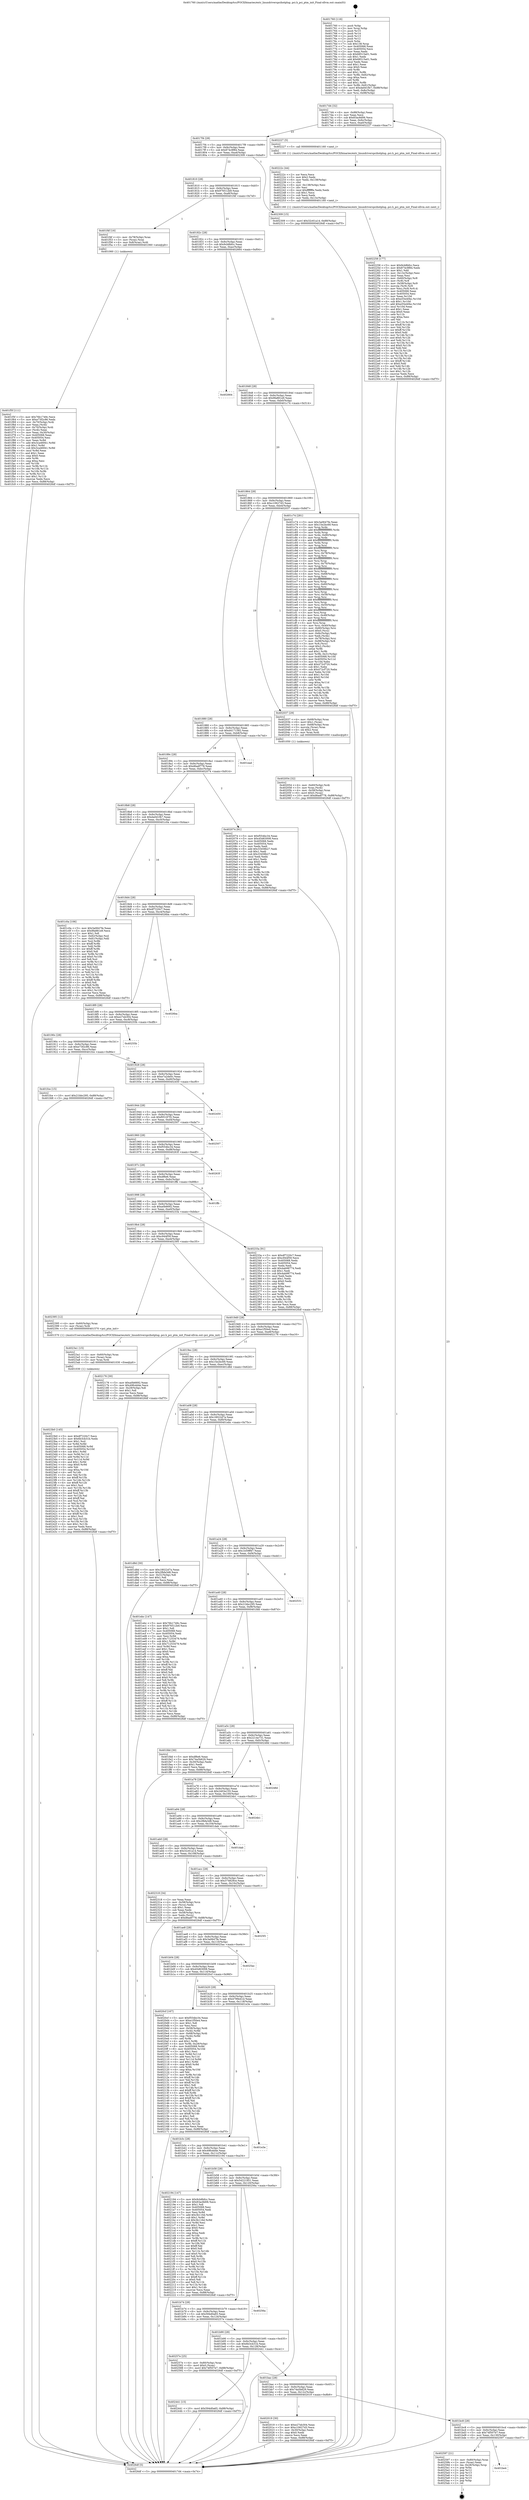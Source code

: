 digraph "0x401760" {
  label = "0x401760 (/mnt/c/Users/mathe/Desktop/tcc/POCII/binaries/extr_linuxdriverspcihotplug..pci.h_pci_ptm_init_Final-ollvm.out::main(0))"
  labelloc = "t"
  node[shape=record]

  Entry [label="",width=0.3,height=0.3,shape=circle,fillcolor=black,style=filled]
  "0x4017d4" [label="{
     0x4017d4 [32]\l
     | [instrs]\l
     &nbsp;&nbsp;0x4017d4 \<+6\>: mov -0x88(%rbp),%eax\l
     &nbsp;&nbsp;0x4017da \<+2\>: mov %eax,%ecx\l
     &nbsp;&nbsp;0x4017dc \<+6\>: sub $0x83ac8d06,%ecx\l
     &nbsp;&nbsp;0x4017e2 \<+6\>: mov %eax,-0x9c(%rbp)\l
     &nbsp;&nbsp;0x4017e8 \<+6\>: mov %ecx,-0xa0(%rbp)\l
     &nbsp;&nbsp;0x4017ee \<+6\>: je 0000000000402227 \<main+0xac7\>\l
  }"]
  "0x402227" [label="{
     0x402227 [5]\l
     | [instrs]\l
     &nbsp;&nbsp;0x402227 \<+5\>: call 0000000000401160 \<next_i\>\l
     | [calls]\l
     &nbsp;&nbsp;0x401160 \{1\} (/mnt/c/Users/mathe/Desktop/tcc/POCII/binaries/extr_linuxdriverspcihotplug..pci.h_pci_ptm_init_Final-ollvm.out::next_i)\l
  }"]
  "0x4017f4" [label="{
     0x4017f4 [28]\l
     | [instrs]\l
     &nbsp;&nbsp;0x4017f4 \<+5\>: jmp 00000000004017f9 \<main+0x99\>\l
     &nbsp;&nbsp;0x4017f9 \<+6\>: mov -0x9c(%rbp),%eax\l
     &nbsp;&nbsp;0x4017ff \<+5\>: sub $0x874c9f84,%eax\l
     &nbsp;&nbsp;0x401804 \<+6\>: mov %eax,-0xa4(%rbp)\l
     &nbsp;&nbsp;0x40180a \<+6\>: je 0000000000402309 \<main+0xba9\>\l
  }"]
  Exit [label="",width=0.3,height=0.3,shape=circle,fillcolor=black,style=filled,peripheries=2]
  "0x402309" [label="{
     0x402309 [15]\l
     | [instrs]\l
     &nbsp;&nbsp;0x402309 \<+10\>: movl $0x32c61a14,-0x88(%rbp)\l
     &nbsp;&nbsp;0x402313 \<+5\>: jmp 00000000004026df \<main+0xf7f\>\l
  }"]
  "0x401810" [label="{
     0x401810 [28]\l
     | [instrs]\l
     &nbsp;&nbsp;0x401810 \<+5\>: jmp 0000000000401815 \<main+0xb5\>\l
     &nbsp;&nbsp;0x401815 \<+6\>: mov -0x9c(%rbp),%eax\l
     &nbsp;&nbsp;0x40181b \<+5\>: sub $0x976512b9,%eax\l
     &nbsp;&nbsp;0x401820 \<+6\>: mov %eax,-0xa8(%rbp)\l
     &nbsp;&nbsp;0x401826 \<+6\>: je 0000000000401f4f \<main+0x7ef\>\l
  }"]
  "0x401be4" [label="{
     0x401be4\l
  }", style=dashed]
  "0x401f4f" [label="{
     0x401f4f [16]\l
     | [instrs]\l
     &nbsp;&nbsp;0x401f4f \<+4\>: mov -0x78(%rbp),%rax\l
     &nbsp;&nbsp;0x401f53 \<+3\>: mov (%rax),%rax\l
     &nbsp;&nbsp;0x401f56 \<+4\>: mov 0x8(%rax),%rdi\l
     &nbsp;&nbsp;0x401f5a \<+5\>: call 0000000000401060 \<atoi@plt\>\l
     | [calls]\l
     &nbsp;&nbsp;0x401060 \{1\} (unknown)\l
  }"]
  "0x40182c" [label="{
     0x40182c [28]\l
     | [instrs]\l
     &nbsp;&nbsp;0x40182c \<+5\>: jmp 0000000000401831 \<main+0xd1\>\l
     &nbsp;&nbsp;0x401831 \<+6\>: mov -0x9c(%rbp),%eax\l
     &nbsp;&nbsp;0x401837 \<+5\>: sub $0x9cb8bfcc,%eax\l
     &nbsp;&nbsp;0x40183c \<+6\>: mov %eax,-0xac(%rbp)\l
     &nbsp;&nbsp;0x401842 \<+6\>: je 0000000000402664 \<main+0xf04\>\l
  }"]
  "0x402597" [label="{
     0x402597 [21]\l
     | [instrs]\l
     &nbsp;&nbsp;0x402597 \<+4\>: mov -0x80(%rbp),%rax\l
     &nbsp;&nbsp;0x40259b \<+2\>: mov (%rax),%eax\l
     &nbsp;&nbsp;0x40259d \<+4\>: lea -0x28(%rbp),%rsp\l
     &nbsp;&nbsp;0x4025a1 \<+1\>: pop %rbx\l
     &nbsp;&nbsp;0x4025a2 \<+2\>: pop %r12\l
     &nbsp;&nbsp;0x4025a4 \<+2\>: pop %r13\l
     &nbsp;&nbsp;0x4025a6 \<+2\>: pop %r14\l
     &nbsp;&nbsp;0x4025a8 \<+2\>: pop %r15\l
     &nbsp;&nbsp;0x4025aa \<+1\>: pop %rbp\l
     &nbsp;&nbsp;0x4025ab \<+1\>: ret\l
  }"]
  "0x402664" [label="{
     0x402664\l
  }", style=dashed]
  "0x401848" [label="{
     0x401848 [28]\l
     | [instrs]\l
     &nbsp;&nbsp;0x401848 \<+5\>: jmp 000000000040184d \<main+0xed\>\l
     &nbsp;&nbsp;0x40184d \<+6\>: mov -0x9c(%rbp),%eax\l
     &nbsp;&nbsp;0x401853 \<+5\>: sub $0x9fa881e9,%eax\l
     &nbsp;&nbsp;0x401858 \<+6\>: mov %eax,-0xb0(%rbp)\l
     &nbsp;&nbsp;0x40185e \<+6\>: je 0000000000401c74 \<main+0x514\>\l
  }"]
  "0x4023b0" [label="{
     0x4023b0 [145]\l
     | [instrs]\l
     &nbsp;&nbsp;0x4023b0 \<+5\>: mov $0xdf7220c7,%ecx\l
     &nbsp;&nbsp;0x4023b5 \<+5\>: mov $0x6b3cb31b,%edx\l
     &nbsp;&nbsp;0x4023ba \<+3\>: mov $0x1,%sil\l
     &nbsp;&nbsp;0x4023bd \<+3\>: xor %r8d,%r8d\l
     &nbsp;&nbsp;0x4023c0 \<+8\>: mov 0x405068,%r9d\l
     &nbsp;&nbsp;0x4023c8 \<+8\>: mov 0x405054,%r10d\l
     &nbsp;&nbsp;0x4023d0 \<+4\>: sub $0x1,%r8d\l
     &nbsp;&nbsp;0x4023d4 \<+3\>: mov %r9d,%r11d\l
     &nbsp;&nbsp;0x4023d7 \<+3\>: add %r8d,%r11d\l
     &nbsp;&nbsp;0x4023da \<+4\>: imul %r11d,%r9d\l
     &nbsp;&nbsp;0x4023de \<+4\>: and $0x1,%r9d\l
     &nbsp;&nbsp;0x4023e2 \<+4\>: cmp $0x0,%r9d\l
     &nbsp;&nbsp;0x4023e6 \<+3\>: sete %bl\l
     &nbsp;&nbsp;0x4023e9 \<+4\>: cmp $0xa,%r10d\l
     &nbsp;&nbsp;0x4023ed \<+4\>: setl %r14b\l
     &nbsp;&nbsp;0x4023f1 \<+3\>: mov %bl,%r15b\l
     &nbsp;&nbsp;0x4023f4 \<+4\>: xor $0xff,%r15b\l
     &nbsp;&nbsp;0x4023f8 \<+3\>: mov %r14b,%r12b\l
     &nbsp;&nbsp;0x4023fb \<+4\>: xor $0xff,%r12b\l
     &nbsp;&nbsp;0x4023ff \<+4\>: xor $0x1,%sil\l
     &nbsp;&nbsp;0x402403 \<+3\>: mov %r15b,%r13b\l
     &nbsp;&nbsp;0x402406 \<+4\>: and $0xff,%r13b\l
     &nbsp;&nbsp;0x40240a \<+3\>: and %sil,%bl\l
     &nbsp;&nbsp;0x40240d \<+3\>: mov %r12b,%al\l
     &nbsp;&nbsp;0x402410 \<+2\>: and $0xff,%al\l
     &nbsp;&nbsp;0x402412 \<+3\>: and %sil,%r14b\l
     &nbsp;&nbsp;0x402415 \<+3\>: or %bl,%r13b\l
     &nbsp;&nbsp;0x402418 \<+3\>: or %r14b,%al\l
     &nbsp;&nbsp;0x40241b \<+3\>: xor %al,%r13b\l
     &nbsp;&nbsp;0x40241e \<+3\>: or %r12b,%r15b\l
     &nbsp;&nbsp;0x402421 \<+4\>: xor $0xff,%r15b\l
     &nbsp;&nbsp;0x402425 \<+4\>: or $0x1,%sil\l
     &nbsp;&nbsp;0x402429 \<+3\>: and %sil,%r15b\l
     &nbsp;&nbsp;0x40242c \<+3\>: or %r15b,%r13b\l
     &nbsp;&nbsp;0x40242f \<+4\>: test $0x1,%r13b\l
     &nbsp;&nbsp;0x402433 \<+3\>: cmovne %edx,%ecx\l
     &nbsp;&nbsp;0x402436 \<+6\>: mov %ecx,-0x88(%rbp)\l
     &nbsp;&nbsp;0x40243c \<+5\>: jmp 00000000004026df \<main+0xf7f\>\l
  }"]
  "0x401c74" [label="{
     0x401c74 [281]\l
     | [instrs]\l
     &nbsp;&nbsp;0x401c74 \<+5\>: mov $0x3a0647fe,%eax\l
     &nbsp;&nbsp;0x401c79 \<+5\>: mov $0x15e2bc69,%ecx\l
     &nbsp;&nbsp;0x401c7e \<+3\>: mov %rsp,%rdx\l
     &nbsp;&nbsp;0x401c81 \<+4\>: add $0xfffffffffffffff0,%rdx\l
     &nbsp;&nbsp;0x401c85 \<+3\>: mov %rdx,%rsp\l
     &nbsp;&nbsp;0x401c88 \<+4\>: mov %rdx,-0x80(%rbp)\l
     &nbsp;&nbsp;0x401c8c \<+3\>: mov %rsp,%rdx\l
     &nbsp;&nbsp;0x401c8f \<+4\>: add $0xfffffffffffffff0,%rdx\l
     &nbsp;&nbsp;0x401c93 \<+3\>: mov %rdx,%rsp\l
     &nbsp;&nbsp;0x401c96 \<+3\>: mov %rsp,%rsi\l
     &nbsp;&nbsp;0x401c99 \<+4\>: add $0xfffffffffffffff0,%rsi\l
     &nbsp;&nbsp;0x401c9d \<+3\>: mov %rsi,%rsp\l
     &nbsp;&nbsp;0x401ca0 \<+4\>: mov %rsi,-0x78(%rbp)\l
     &nbsp;&nbsp;0x401ca4 \<+3\>: mov %rsp,%rsi\l
     &nbsp;&nbsp;0x401ca7 \<+4\>: add $0xfffffffffffffff0,%rsi\l
     &nbsp;&nbsp;0x401cab \<+3\>: mov %rsi,%rsp\l
     &nbsp;&nbsp;0x401cae \<+4\>: mov %rsi,-0x70(%rbp)\l
     &nbsp;&nbsp;0x401cb2 \<+3\>: mov %rsp,%rsi\l
     &nbsp;&nbsp;0x401cb5 \<+4\>: add $0xfffffffffffffff0,%rsi\l
     &nbsp;&nbsp;0x401cb9 \<+3\>: mov %rsi,%rsp\l
     &nbsp;&nbsp;0x401cbc \<+4\>: mov %rsi,-0x68(%rbp)\l
     &nbsp;&nbsp;0x401cc0 \<+3\>: mov %rsp,%rsi\l
     &nbsp;&nbsp;0x401cc3 \<+4\>: add $0xfffffffffffffff0,%rsi\l
     &nbsp;&nbsp;0x401cc7 \<+3\>: mov %rsi,%rsp\l
     &nbsp;&nbsp;0x401cca \<+4\>: mov %rsi,-0x60(%rbp)\l
     &nbsp;&nbsp;0x401cce \<+3\>: mov %rsp,%rsi\l
     &nbsp;&nbsp;0x401cd1 \<+4\>: add $0xfffffffffffffff0,%rsi\l
     &nbsp;&nbsp;0x401cd5 \<+3\>: mov %rsi,%rsp\l
     &nbsp;&nbsp;0x401cd8 \<+4\>: mov %rsi,-0x58(%rbp)\l
     &nbsp;&nbsp;0x401cdc \<+3\>: mov %rsp,%rsi\l
     &nbsp;&nbsp;0x401cdf \<+4\>: add $0xfffffffffffffff0,%rsi\l
     &nbsp;&nbsp;0x401ce3 \<+3\>: mov %rsi,%rsp\l
     &nbsp;&nbsp;0x401ce6 \<+4\>: mov %rsi,-0x50(%rbp)\l
     &nbsp;&nbsp;0x401cea \<+3\>: mov %rsp,%rsi\l
     &nbsp;&nbsp;0x401ced \<+4\>: add $0xfffffffffffffff0,%rsi\l
     &nbsp;&nbsp;0x401cf1 \<+3\>: mov %rsi,%rsp\l
     &nbsp;&nbsp;0x401cf4 \<+4\>: mov %rsi,-0x48(%rbp)\l
     &nbsp;&nbsp;0x401cf8 \<+3\>: mov %rsp,%rsi\l
     &nbsp;&nbsp;0x401cfb \<+4\>: add $0xfffffffffffffff0,%rsi\l
     &nbsp;&nbsp;0x401cff \<+3\>: mov %rsi,%rsp\l
     &nbsp;&nbsp;0x401d02 \<+4\>: mov %rsi,-0x40(%rbp)\l
     &nbsp;&nbsp;0x401d06 \<+4\>: mov -0x80(%rbp),%rsi\l
     &nbsp;&nbsp;0x401d0a \<+6\>: movl $0x0,(%rsi)\l
     &nbsp;&nbsp;0x401d10 \<+6\>: mov -0x8c(%rbp),%edi\l
     &nbsp;&nbsp;0x401d16 \<+2\>: mov %edi,(%rdx)\l
     &nbsp;&nbsp;0x401d18 \<+4\>: mov -0x78(%rbp),%rsi\l
     &nbsp;&nbsp;0x401d1c \<+7\>: mov -0x98(%rbp),%r8\l
     &nbsp;&nbsp;0x401d23 \<+3\>: mov %r8,(%rsi)\l
     &nbsp;&nbsp;0x401d26 \<+3\>: cmpl $0x2,(%rdx)\l
     &nbsp;&nbsp;0x401d29 \<+4\>: setne %r9b\l
     &nbsp;&nbsp;0x401d2d \<+4\>: and $0x1,%r9b\l
     &nbsp;&nbsp;0x401d31 \<+4\>: mov %r9b,-0x31(%rbp)\l
     &nbsp;&nbsp;0x401d35 \<+8\>: mov 0x405068,%r10d\l
     &nbsp;&nbsp;0x401d3d \<+8\>: mov 0x405054,%r11d\l
     &nbsp;&nbsp;0x401d45 \<+3\>: mov %r10d,%ebx\l
     &nbsp;&nbsp;0x401d48 \<+6\>: add $0x472cf720,%ebx\l
     &nbsp;&nbsp;0x401d4e \<+3\>: sub $0x1,%ebx\l
     &nbsp;&nbsp;0x401d51 \<+6\>: sub $0x472cf720,%ebx\l
     &nbsp;&nbsp;0x401d57 \<+4\>: imul %ebx,%r10d\l
     &nbsp;&nbsp;0x401d5b \<+4\>: and $0x1,%r10d\l
     &nbsp;&nbsp;0x401d5f \<+4\>: cmp $0x0,%r10d\l
     &nbsp;&nbsp;0x401d63 \<+4\>: sete %r9b\l
     &nbsp;&nbsp;0x401d67 \<+4\>: cmp $0xa,%r11d\l
     &nbsp;&nbsp;0x401d6b \<+4\>: setl %r14b\l
     &nbsp;&nbsp;0x401d6f \<+3\>: mov %r9b,%r15b\l
     &nbsp;&nbsp;0x401d72 \<+3\>: and %r14b,%r15b\l
     &nbsp;&nbsp;0x401d75 \<+3\>: xor %r14b,%r9b\l
     &nbsp;&nbsp;0x401d78 \<+3\>: or %r9b,%r15b\l
     &nbsp;&nbsp;0x401d7b \<+4\>: test $0x1,%r15b\l
     &nbsp;&nbsp;0x401d7f \<+3\>: cmovne %ecx,%eax\l
     &nbsp;&nbsp;0x401d82 \<+6\>: mov %eax,-0x88(%rbp)\l
     &nbsp;&nbsp;0x401d88 \<+5\>: jmp 00000000004026df \<main+0xf7f\>\l
  }"]
  "0x401864" [label="{
     0x401864 [28]\l
     | [instrs]\l
     &nbsp;&nbsp;0x401864 \<+5\>: jmp 0000000000401869 \<main+0x109\>\l
     &nbsp;&nbsp;0x401869 \<+6\>: mov -0x9c(%rbp),%eax\l
     &nbsp;&nbsp;0x40186f \<+5\>: sub $0xc10627d3,%eax\l
     &nbsp;&nbsp;0x401874 \<+6\>: mov %eax,-0xb4(%rbp)\l
     &nbsp;&nbsp;0x40187a \<+6\>: je 0000000000402037 \<main+0x8d7\>\l
  }"]
  "0x4023a1" [label="{
     0x4023a1 [15]\l
     | [instrs]\l
     &nbsp;&nbsp;0x4023a1 \<+4\>: mov -0x60(%rbp),%rax\l
     &nbsp;&nbsp;0x4023a5 \<+3\>: mov (%rax),%rax\l
     &nbsp;&nbsp;0x4023a8 \<+3\>: mov %rax,%rdi\l
     &nbsp;&nbsp;0x4023ab \<+5\>: call 0000000000401030 \<free@plt\>\l
     | [calls]\l
     &nbsp;&nbsp;0x401030 \{1\} (unknown)\l
  }"]
  "0x402037" [label="{
     0x402037 [29]\l
     | [instrs]\l
     &nbsp;&nbsp;0x402037 \<+4\>: mov -0x68(%rbp),%rax\l
     &nbsp;&nbsp;0x40203b \<+6\>: movl $0x1,(%rax)\l
     &nbsp;&nbsp;0x402041 \<+4\>: mov -0x68(%rbp),%rax\l
     &nbsp;&nbsp;0x402045 \<+3\>: movslq (%rax),%rax\l
     &nbsp;&nbsp;0x402048 \<+4\>: shl $0x2,%rax\l
     &nbsp;&nbsp;0x40204c \<+3\>: mov %rax,%rdi\l
     &nbsp;&nbsp;0x40204f \<+5\>: call 0000000000401050 \<malloc@plt\>\l
     | [calls]\l
     &nbsp;&nbsp;0x401050 \{1\} (unknown)\l
  }"]
  "0x401880" [label="{
     0x401880 [28]\l
     | [instrs]\l
     &nbsp;&nbsp;0x401880 \<+5\>: jmp 0000000000401885 \<main+0x125\>\l
     &nbsp;&nbsp;0x401885 \<+6\>: mov -0x9c(%rbp),%eax\l
     &nbsp;&nbsp;0x40188b \<+5\>: sub $0xd4171582,%eax\l
     &nbsp;&nbsp;0x401890 \<+6\>: mov %eax,-0xb8(%rbp)\l
     &nbsp;&nbsp;0x401896 \<+6\>: je 0000000000401ead \<main+0x74d\>\l
  }"]
  "0x402258" [label="{
     0x402258 [177]\l
     | [instrs]\l
     &nbsp;&nbsp;0x402258 \<+5\>: mov $0x9cb8bfcc,%ecx\l
     &nbsp;&nbsp;0x40225d \<+5\>: mov $0x874c9f84,%edx\l
     &nbsp;&nbsp;0x402262 \<+3\>: mov $0x1,%dil\l
     &nbsp;&nbsp;0x402265 \<+6\>: mov -0x13c(%rbp),%esi\l
     &nbsp;&nbsp;0x40226b \<+3\>: imul %eax,%esi\l
     &nbsp;&nbsp;0x40226e \<+4\>: mov -0x60(%rbp),%r8\l
     &nbsp;&nbsp;0x402272 \<+3\>: mov (%r8),%r8\l
     &nbsp;&nbsp;0x402275 \<+4\>: mov -0x58(%rbp),%r9\l
     &nbsp;&nbsp;0x402279 \<+3\>: movslq (%r9),%r9\l
     &nbsp;&nbsp;0x40227c \<+4\>: mov %esi,(%r8,%r9,4)\l
     &nbsp;&nbsp;0x402280 \<+7\>: mov 0x405068,%eax\l
     &nbsp;&nbsp;0x402287 \<+7\>: mov 0x405054,%esi\l
     &nbsp;&nbsp;0x40228e \<+3\>: mov %eax,%r10d\l
     &nbsp;&nbsp;0x402291 \<+7\>: sub $0xe55e40bc,%r10d\l
     &nbsp;&nbsp;0x402298 \<+4\>: sub $0x1,%r10d\l
     &nbsp;&nbsp;0x40229c \<+7\>: add $0xe55e40bc,%r10d\l
     &nbsp;&nbsp;0x4022a3 \<+4\>: imul %r10d,%eax\l
     &nbsp;&nbsp;0x4022a7 \<+3\>: and $0x1,%eax\l
     &nbsp;&nbsp;0x4022aa \<+3\>: cmp $0x0,%eax\l
     &nbsp;&nbsp;0x4022ad \<+4\>: sete %r11b\l
     &nbsp;&nbsp;0x4022b1 \<+3\>: cmp $0xa,%esi\l
     &nbsp;&nbsp;0x4022b4 \<+3\>: setl %bl\l
     &nbsp;&nbsp;0x4022b7 \<+3\>: mov %r11b,%r14b\l
     &nbsp;&nbsp;0x4022ba \<+4\>: xor $0xff,%r14b\l
     &nbsp;&nbsp;0x4022be \<+3\>: mov %bl,%r15b\l
     &nbsp;&nbsp;0x4022c1 \<+4\>: xor $0xff,%r15b\l
     &nbsp;&nbsp;0x4022c5 \<+4\>: xor $0x0,%dil\l
     &nbsp;&nbsp;0x4022c9 \<+3\>: mov %r14b,%r12b\l
     &nbsp;&nbsp;0x4022cc \<+4\>: and $0x0,%r12b\l
     &nbsp;&nbsp;0x4022d0 \<+3\>: and %dil,%r11b\l
     &nbsp;&nbsp;0x4022d3 \<+3\>: mov %r15b,%r13b\l
     &nbsp;&nbsp;0x4022d6 \<+4\>: and $0x0,%r13b\l
     &nbsp;&nbsp;0x4022da \<+3\>: and %dil,%bl\l
     &nbsp;&nbsp;0x4022dd \<+3\>: or %r11b,%r12b\l
     &nbsp;&nbsp;0x4022e0 \<+3\>: or %bl,%r13b\l
     &nbsp;&nbsp;0x4022e3 \<+3\>: xor %r13b,%r12b\l
     &nbsp;&nbsp;0x4022e6 \<+3\>: or %r15b,%r14b\l
     &nbsp;&nbsp;0x4022e9 \<+4\>: xor $0xff,%r14b\l
     &nbsp;&nbsp;0x4022ed \<+4\>: or $0x0,%dil\l
     &nbsp;&nbsp;0x4022f1 \<+3\>: and %dil,%r14b\l
     &nbsp;&nbsp;0x4022f4 \<+3\>: or %r14b,%r12b\l
     &nbsp;&nbsp;0x4022f7 \<+4\>: test $0x1,%r12b\l
     &nbsp;&nbsp;0x4022fb \<+3\>: cmovne %edx,%ecx\l
     &nbsp;&nbsp;0x4022fe \<+6\>: mov %ecx,-0x88(%rbp)\l
     &nbsp;&nbsp;0x402304 \<+5\>: jmp 00000000004026df \<main+0xf7f\>\l
  }"]
  "0x401ead" [label="{
     0x401ead\l
  }", style=dashed]
  "0x40189c" [label="{
     0x40189c [28]\l
     | [instrs]\l
     &nbsp;&nbsp;0x40189c \<+5\>: jmp 00000000004018a1 \<main+0x141\>\l
     &nbsp;&nbsp;0x4018a1 \<+6\>: mov -0x9c(%rbp),%eax\l
     &nbsp;&nbsp;0x4018a7 \<+5\>: sub $0xd6adf778,%eax\l
     &nbsp;&nbsp;0x4018ac \<+6\>: mov %eax,-0xbc(%rbp)\l
     &nbsp;&nbsp;0x4018b2 \<+6\>: je 0000000000402074 \<main+0x914\>\l
  }"]
  "0x40222c" [label="{
     0x40222c [44]\l
     | [instrs]\l
     &nbsp;&nbsp;0x40222c \<+2\>: xor %ecx,%ecx\l
     &nbsp;&nbsp;0x40222e \<+5\>: mov $0x2,%edx\l
     &nbsp;&nbsp;0x402233 \<+6\>: mov %edx,-0x138(%rbp)\l
     &nbsp;&nbsp;0x402239 \<+1\>: cltd\l
     &nbsp;&nbsp;0x40223a \<+6\>: mov -0x138(%rbp),%esi\l
     &nbsp;&nbsp;0x402240 \<+2\>: idiv %esi\l
     &nbsp;&nbsp;0x402242 \<+6\>: imul $0xfffffffe,%edx,%edx\l
     &nbsp;&nbsp;0x402248 \<+3\>: sub $0x1,%ecx\l
     &nbsp;&nbsp;0x40224b \<+2\>: sub %ecx,%edx\l
     &nbsp;&nbsp;0x40224d \<+6\>: mov %edx,-0x13c(%rbp)\l
     &nbsp;&nbsp;0x402253 \<+5\>: call 0000000000401160 \<next_i\>\l
     | [calls]\l
     &nbsp;&nbsp;0x401160 \{1\} (/mnt/c/Users/mathe/Desktop/tcc/POCII/binaries/extr_linuxdriverspcihotplug..pci.h_pci_ptm_init_Final-ollvm.out::next_i)\l
  }"]
  "0x402074" [label="{
     0x402074 [91]\l
     | [instrs]\l
     &nbsp;&nbsp;0x402074 \<+5\>: mov $0xf554bc34,%eax\l
     &nbsp;&nbsp;0x402079 \<+5\>: mov $0x45d63008,%ecx\l
     &nbsp;&nbsp;0x40207e \<+7\>: mov 0x405068,%edx\l
     &nbsp;&nbsp;0x402085 \<+7\>: mov 0x405054,%esi\l
     &nbsp;&nbsp;0x40208c \<+2\>: mov %edx,%edi\l
     &nbsp;&nbsp;0x40208e \<+6\>: add $0x33458b27,%edi\l
     &nbsp;&nbsp;0x402094 \<+3\>: sub $0x1,%edi\l
     &nbsp;&nbsp;0x402097 \<+6\>: sub $0x33458b27,%edi\l
     &nbsp;&nbsp;0x40209d \<+3\>: imul %edi,%edx\l
     &nbsp;&nbsp;0x4020a0 \<+3\>: and $0x1,%edx\l
     &nbsp;&nbsp;0x4020a3 \<+3\>: cmp $0x0,%edx\l
     &nbsp;&nbsp;0x4020a6 \<+4\>: sete %r8b\l
     &nbsp;&nbsp;0x4020aa \<+3\>: cmp $0xa,%esi\l
     &nbsp;&nbsp;0x4020ad \<+4\>: setl %r9b\l
     &nbsp;&nbsp;0x4020b1 \<+3\>: mov %r8b,%r10b\l
     &nbsp;&nbsp;0x4020b4 \<+3\>: and %r9b,%r10b\l
     &nbsp;&nbsp;0x4020b7 \<+3\>: xor %r9b,%r8b\l
     &nbsp;&nbsp;0x4020ba \<+3\>: or %r8b,%r10b\l
     &nbsp;&nbsp;0x4020bd \<+4\>: test $0x1,%r10b\l
     &nbsp;&nbsp;0x4020c1 \<+3\>: cmovne %ecx,%eax\l
     &nbsp;&nbsp;0x4020c4 \<+6\>: mov %eax,-0x88(%rbp)\l
     &nbsp;&nbsp;0x4020ca \<+5\>: jmp 00000000004026df \<main+0xf7f\>\l
  }"]
  "0x4018b8" [label="{
     0x4018b8 [28]\l
     | [instrs]\l
     &nbsp;&nbsp;0x4018b8 \<+5\>: jmp 00000000004018bd \<main+0x15d\>\l
     &nbsp;&nbsp;0x4018bd \<+6\>: mov -0x9c(%rbp),%eax\l
     &nbsp;&nbsp;0x4018c3 \<+5\>: sub $0xda0d1fb7,%eax\l
     &nbsp;&nbsp;0x4018c8 \<+6\>: mov %eax,-0xc0(%rbp)\l
     &nbsp;&nbsp;0x4018ce \<+6\>: je 0000000000401c0a \<main+0x4aa\>\l
  }"]
  "0x402054" [label="{
     0x402054 [32]\l
     | [instrs]\l
     &nbsp;&nbsp;0x402054 \<+4\>: mov -0x60(%rbp),%rdi\l
     &nbsp;&nbsp;0x402058 \<+3\>: mov %rax,(%rdi)\l
     &nbsp;&nbsp;0x40205b \<+4\>: mov -0x58(%rbp),%rax\l
     &nbsp;&nbsp;0x40205f \<+6\>: movl $0x0,(%rax)\l
     &nbsp;&nbsp;0x402065 \<+10\>: movl $0xd6adf778,-0x88(%rbp)\l
     &nbsp;&nbsp;0x40206f \<+5\>: jmp 00000000004026df \<main+0xf7f\>\l
  }"]
  "0x401c0a" [label="{
     0x401c0a [106]\l
     | [instrs]\l
     &nbsp;&nbsp;0x401c0a \<+5\>: mov $0x3a0647fe,%eax\l
     &nbsp;&nbsp;0x401c0f \<+5\>: mov $0x9fa881e9,%ecx\l
     &nbsp;&nbsp;0x401c14 \<+2\>: mov $0x1,%dl\l
     &nbsp;&nbsp;0x401c16 \<+7\>: mov -0x82(%rbp),%sil\l
     &nbsp;&nbsp;0x401c1d \<+7\>: mov -0x81(%rbp),%dil\l
     &nbsp;&nbsp;0x401c24 \<+3\>: mov %sil,%r8b\l
     &nbsp;&nbsp;0x401c27 \<+4\>: xor $0xff,%r8b\l
     &nbsp;&nbsp;0x401c2b \<+3\>: mov %dil,%r9b\l
     &nbsp;&nbsp;0x401c2e \<+4\>: xor $0xff,%r9b\l
     &nbsp;&nbsp;0x401c32 \<+3\>: xor $0x0,%dl\l
     &nbsp;&nbsp;0x401c35 \<+3\>: mov %r8b,%r10b\l
     &nbsp;&nbsp;0x401c38 \<+4\>: and $0x0,%r10b\l
     &nbsp;&nbsp;0x401c3c \<+3\>: and %dl,%sil\l
     &nbsp;&nbsp;0x401c3f \<+3\>: mov %r9b,%r11b\l
     &nbsp;&nbsp;0x401c42 \<+4\>: and $0x0,%r11b\l
     &nbsp;&nbsp;0x401c46 \<+3\>: and %dl,%dil\l
     &nbsp;&nbsp;0x401c49 \<+3\>: or %sil,%r10b\l
     &nbsp;&nbsp;0x401c4c \<+3\>: or %dil,%r11b\l
     &nbsp;&nbsp;0x401c4f \<+3\>: xor %r11b,%r10b\l
     &nbsp;&nbsp;0x401c52 \<+3\>: or %r9b,%r8b\l
     &nbsp;&nbsp;0x401c55 \<+4\>: xor $0xff,%r8b\l
     &nbsp;&nbsp;0x401c59 \<+3\>: or $0x0,%dl\l
     &nbsp;&nbsp;0x401c5c \<+3\>: and %dl,%r8b\l
     &nbsp;&nbsp;0x401c5f \<+3\>: or %r8b,%r10b\l
     &nbsp;&nbsp;0x401c62 \<+4\>: test $0x1,%r10b\l
     &nbsp;&nbsp;0x401c66 \<+3\>: cmovne %ecx,%eax\l
     &nbsp;&nbsp;0x401c69 \<+6\>: mov %eax,-0x88(%rbp)\l
     &nbsp;&nbsp;0x401c6f \<+5\>: jmp 00000000004026df \<main+0xf7f\>\l
  }"]
  "0x4018d4" [label="{
     0x4018d4 [28]\l
     | [instrs]\l
     &nbsp;&nbsp;0x4018d4 \<+5\>: jmp 00000000004018d9 \<main+0x179\>\l
     &nbsp;&nbsp;0x4018d9 \<+6\>: mov -0x9c(%rbp),%eax\l
     &nbsp;&nbsp;0x4018df \<+5\>: sub $0xdf7220c7,%eax\l
     &nbsp;&nbsp;0x4018e4 \<+6\>: mov %eax,-0xc4(%rbp)\l
     &nbsp;&nbsp;0x4018ea \<+6\>: je 00000000004026ba \<main+0xf5a\>\l
  }"]
  "0x4026df" [label="{
     0x4026df [5]\l
     | [instrs]\l
     &nbsp;&nbsp;0x4026df \<+5\>: jmp 00000000004017d4 \<main+0x74\>\l
  }"]
  "0x401760" [label="{
     0x401760 [116]\l
     | [instrs]\l
     &nbsp;&nbsp;0x401760 \<+1\>: push %rbp\l
     &nbsp;&nbsp;0x401761 \<+3\>: mov %rsp,%rbp\l
     &nbsp;&nbsp;0x401764 \<+2\>: push %r15\l
     &nbsp;&nbsp;0x401766 \<+2\>: push %r14\l
     &nbsp;&nbsp;0x401768 \<+2\>: push %r13\l
     &nbsp;&nbsp;0x40176a \<+2\>: push %r12\l
     &nbsp;&nbsp;0x40176c \<+1\>: push %rbx\l
     &nbsp;&nbsp;0x40176d \<+7\>: sub $0x138,%rsp\l
     &nbsp;&nbsp;0x401774 \<+7\>: mov 0x405068,%eax\l
     &nbsp;&nbsp;0x40177b \<+7\>: mov 0x405054,%ecx\l
     &nbsp;&nbsp;0x401782 \<+2\>: mov %eax,%edx\l
     &nbsp;&nbsp;0x401784 \<+6\>: sub $0x68515a01,%edx\l
     &nbsp;&nbsp;0x40178a \<+3\>: sub $0x1,%edx\l
     &nbsp;&nbsp;0x40178d \<+6\>: add $0x68515a01,%edx\l
     &nbsp;&nbsp;0x401793 \<+3\>: imul %edx,%eax\l
     &nbsp;&nbsp;0x401796 \<+3\>: and $0x1,%eax\l
     &nbsp;&nbsp;0x401799 \<+3\>: cmp $0x0,%eax\l
     &nbsp;&nbsp;0x40179c \<+4\>: sete %r8b\l
     &nbsp;&nbsp;0x4017a0 \<+4\>: and $0x1,%r8b\l
     &nbsp;&nbsp;0x4017a4 \<+7\>: mov %r8b,-0x82(%rbp)\l
     &nbsp;&nbsp;0x4017ab \<+3\>: cmp $0xa,%ecx\l
     &nbsp;&nbsp;0x4017ae \<+4\>: setl %r8b\l
     &nbsp;&nbsp;0x4017b2 \<+4\>: and $0x1,%r8b\l
     &nbsp;&nbsp;0x4017b6 \<+7\>: mov %r8b,-0x81(%rbp)\l
     &nbsp;&nbsp;0x4017bd \<+10\>: movl $0xda0d1fb7,-0x88(%rbp)\l
     &nbsp;&nbsp;0x4017c7 \<+6\>: mov %edi,-0x8c(%rbp)\l
     &nbsp;&nbsp;0x4017cd \<+7\>: mov %rsi,-0x98(%rbp)\l
  }"]
  "0x401bc8" [label="{
     0x401bc8 [28]\l
     | [instrs]\l
     &nbsp;&nbsp;0x401bc8 \<+5\>: jmp 0000000000401bcd \<main+0x46d\>\l
     &nbsp;&nbsp;0x401bcd \<+6\>: mov -0x9c(%rbp),%eax\l
     &nbsp;&nbsp;0x401bd3 \<+5\>: sub $0x74f507e7,%eax\l
     &nbsp;&nbsp;0x401bd8 \<+6\>: mov %eax,-0x130(%rbp)\l
     &nbsp;&nbsp;0x401bde \<+6\>: je 0000000000402597 \<main+0xe37\>\l
  }"]
  "0x402019" [label="{
     0x402019 [30]\l
     | [instrs]\l
     &nbsp;&nbsp;0x402019 \<+5\>: mov $0xe27eb304,%eax\l
     &nbsp;&nbsp;0x40201e \<+5\>: mov $0xc10627d3,%ecx\l
     &nbsp;&nbsp;0x402023 \<+3\>: mov -0x30(%rbp),%edx\l
     &nbsp;&nbsp;0x402026 \<+3\>: cmp $0x0,%edx\l
     &nbsp;&nbsp;0x402029 \<+3\>: cmove %ecx,%eax\l
     &nbsp;&nbsp;0x40202c \<+6\>: mov %eax,-0x88(%rbp)\l
     &nbsp;&nbsp;0x402032 \<+5\>: jmp 00000000004026df \<main+0xf7f\>\l
  }"]
  "0x4026ba" [label="{
     0x4026ba\l
  }", style=dashed]
  "0x4018f0" [label="{
     0x4018f0 [28]\l
     | [instrs]\l
     &nbsp;&nbsp;0x4018f0 \<+5\>: jmp 00000000004018f5 \<main+0x195\>\l
     &nbsp;&nbsp;0x4018f5 \<+6\>: mov -0x9c(%rbp),%eax\l
     &nbsp;&nbsp;0x4018fb \<+5\>: sub $0xe27eb304,%eax\l
     &nbsp;&nbsp;0x401900 \<+6\>: mov %eax,-0xc8(%rbp)\l
     &nbsp;&nbsp;0x401906 \<+6\>: je 000000000040255b \<main+0xdfb\>\l
  }"]
  "0x401bac" [label="{
     0x401bac [28]\l
     | [instrs]\l
     &nbsp;&nbsp;0x401bac \<+5\>: jmp 0000000000401bb1 \<main+0x451\>\l
     &nbsp;&nbsp;0x401bb1 \<+6\>: mov -0x9c(%rbp),%eax\l
     &nbsp;&nbsp;0x401bb7 \<+5\>: sub $0x74a5b629,%eax\l
     &nbsp;&nbsp;0x401bbc \<+6\>: mov %eax,-0x12c(%rbp)\l
     &nbsp;&nbsp;0x401bc2 \<+6\>: je 0000000000402019 \<main+0x8b9\>\l
  }"]
  "0x40255b" [label="{
     0x40255b\l
  }", style=dashed]
  "0x40190c" [label="{
     0x40190c [28]\l
     | [instrs]\l
     &nbsp;&nbsp;0x40190c \<+5\>: jmp 0000000000401911 \<main+0x1b1\>\l
     &nbsp;&nbsp;0x401911 \<+6\>: mov -0x9c(%rbp),%eax\l
     &nbsp;&nbsp;0x401917 \<+5\>: sub $0xe73f2c86,%eax\l
     &nbsp;&nbsp;0x40191c \<+6\>: mov %eax,-0xcc(%rbp)\l
     &nbsp;&nbsp;0x401922 \<+6\>: je 0000000000401fce \<main+0x86e\>\l
  }"]
  "0x402441" [label="{
     0x402441 [15]\l
     | [instrs]\l
     &nbsp;&nbsp;0x402441 \<+10\>: movl $0x594d0a65,-0x88(%rbp)\l
     &nbsp;&nbsp;0x40244b \<+5\>: jmp 00000000004026df \<main+0xf7f\>\l
  }"]
  "0x401fce" [label="{
     0x401fce [15]\l
     | [instrs]\l
     &nbsp;&nbsp;0x401fce \<+10\>: movl $0x21bbc295,-0x88(%rbp)\l
     &nbsp;&nbsp;0x401fd8 \<+5\>: jmp 00000000004026df \<main+0xf7f\>\l
  }"]
  "0x401928" [label="{
     0x401928 [28]\l
     | [instrs]\l
     &nbsp;&nbsp;0x401928 \<+5\>: jmp 000000000040192d \<main+0x1cd\>\l
     &nbsp;&nbsp;0x40192d \<+6\>: mov -0x9c(%rbp),%eax\l
     &nbsp;&nbsp;0x401933 \<+5\>: sub $0xe7a2de0c,%eax\l
     &nbsp;&nbsp;0x401938 \<+6\>: mov %eax,-0xd0(%rbp)\l
     &nbsp;&nbsp;0x40193e \<+6\>: je 0000000000402450 \<main+0xcf0\>\l
  }"]
  "0x401b90" [label="{
     0x401b90 [28]\l
     | [instrs]\l
     &nbsp;&nbsp;0x401b90 \<+5\>: jmp 0000000000401b95 \<main+0x435\>\l
     &nbsp;&nbsp;0x401b95 \<+6\>: mov -0x9c(%rbp),%eax\l
     &nbsp;&nbsp;0x401b9b \<+5\>: sub $0x6b3cb31b,%eax\l
     &nbsp;&nbsp;0x401ba0 \<+6\>: mov %eax,-0x128(%rbp)\l
     &nbsp;&nbsp;0x401ba6 \<+6\>: je 0000000000402441 \<main+0xce1\>\l
  }"]
  "0x402450" [label="{
     0x402450\l
  }", style=dashed]
  "0x401944" [label="{
     0x401944 [28]\l
     | [instrs]\l
     &nbsp;&nbsp;0x401944 \<+5\>: jmp 0000000000401949 \<main+0x1e9\>\l
     &nbsp;&nbsp;0x401949 \<+6\>: mov -0x9c(%rbp),%eax\l
     &nbsp;&nbsp;0x40194f \<+5\>: sub $0xf05187f2,%eax\l
     &nbsp;&nbsp;0x401954 \<+6\>: mov %eax,-0xd4(%rbp)\l
     &nbsp;&nbsp;0x40195a \<+6\>: je 0000000000402507 \<main+0xda7\>\l
  }"]
  "0x40257e" [label="{
     0x40257e [25]\l
     | [instrs]\l
     &nbsp;&nbsp;0x40257e \<+4\>: mov -0x80(%rbp),%rax\l
     &nbsp;&nbsp;0x402582 \<+6\>: movl $0x0,(%rax)\l
     &nbsp;&nbsp;0x402588 \<+10\>: movl $0x74f507e7,-0x88(%rbp)\l
     &nbsp;&nbsp;0x402592 \<+5\>: jmp 00000000004026df \<main+0xf7f\>\l
  }"]
  "0x402507" [label="{
     0x402507\l
  }", style=dashed]
  "0x401960" [label="{
     0x401960 [28]\l
     | [instrs]\l
     &nbsp;&nbsp;0x401960 \<+5\>: jmp 0000000000401965 \<main+0x205\>\l
     &nbsp;&nbsp;0x401965 \<+6\>: mov -0x9c(%rbp),%eax\l
     &nbsp;&nbsp;0x40196b \<+5\>: sub $0xf554bc34,%eax\l
     &nbsp;&nbsp;0x401970 \<+6\>: mov %eax,-0xd8(%rbp)\l
     &nbsp;&nbsp;0x401976 \<+6\>: je 000000000040263f \<main+0xedf\>\l
  }"]
  "0x401b74" [label="{
     0x401b74 [28]\l
     | [instrs]\l
     &nbsp;&nbsp;0x401b74 \<+5\>: jmp 0000000000401b79 \<main+0x419\>\l
     &nbsp;&nbsp;0x401b79 \<+6\>: mov -0x9c(%rbp),%eax\l
     &nbsp;&nbsp;0x401b7f \<+5\>: sub $0x594d0a65,%eax\l
     &nbsp;&nbsp;0x401b84 \<+6\>: mov %eax,-0x124(%rbp)\l
     &nbsp;&nbsp;0x401b8a \<+6\>: je 000000000040257e \<main+0xe1e\>\l
  }"]
  "0x40263f" [label="{
     0x40263f\l
  }", style=dashed]
  "0x40197c" [label="{
     0x40197c [28]\l
     | [instrs]\l
     &nbsp;&nbsp;0x40197c \<+5\>: jmp 0000000000401981 \<main+0x221\>\l
     &nbsp;&nbsp;0x401981 \<+6\>: mov -0x9c(%rbp),%eax\l
     &nbsp;&nbsp;0x401987 \<+5\>: sub $0xdf6e6,%eax\l
     &nbsp;&nbsp;0x40198c \<+6\>: mov %eax,-0xdc(%rbp)\l
     &nbsp;&nbsp;0x401992 \<+6\>: je 0000000000401ffb \<main+0x89b\>\l
  }"]
  "0x40256a" [label="{
     0x40256a\l
  }", style=dashed]
  "0x401ffb" [label="{
     0x401ffb\l
  }", style=dashed]
  "0x401998" [label="{
     0x401998 [28]\l
     | [instrs]\l
     &nbsp;&nbsp;0x401998 \<+5\>: jmp 000000000040199d \<main+0x23d\>\l
     &nbsp;&nbsp;0x40199d \<+6\>: mov -0x9c(%rbp),%eax\l
     &nbsp;&nbsp;0x4019a3 \<+5\>: sub $0xa0b6692,%eax\l
     &nbsp;&nbsp;0x4019a8 \<+6\>: mov %eax,-0xe0(%rbp)\l
     &nbsp;&nbsp;0x4019ae \<+6\>: je 000000000040233a \<main+0xbda\>\l
  }"]
  "0x401b58" [label="{
     0x401b58 [28]\l
     | [instrs]\l
     &nbsp;&nbsp;0x401b58 \<+5\>: jmp 0000000000401b5d \<main+0x3fd\>\l
     &nbsp;&nbsp;0x401b5d \<+6\>: mov -0x9c(%rbp),%eax\l
     &nbsp;&nbsp;0x401b63 \<+5\>: sub $0x54221951,%eax\l
     &nbsp;&nbsp;0x401b68 \<+6\>: mov %eax,-0x120(%rbp)\l
     &nbsp;&nbsp;0x401b6e \<+6\>: je 000000000040256a \<main+0xe0a\>\l
  }"]
  "0x40233a" [label="{
     0x40233a [91]\l
     | [instrs]\l
     &nbsp;&nbsp;0x40233a \<+5\>: mov $0xdf7220c7,%eax\l
     &nbsp;&nbsp;0x40233f \<+5\>: mov $0xc944f59,%ecx\l
     &nbsp;&nbsp;0x402344 \<+7\>: mov 0x405068,%edx\l
     &nbsp;&nbsp;0x40234b \<+7\>: mov 0x405054,%esi\l
     &nbsp;&nbsp;0x402352 \<+2\>: mov %edx,%edi\l
     &nbsp;&nbsp;0x402354 \<+6\>: add $0x4ab98774,%edi\l
     &nbsp;&nbsp;0x40235a \<+3\>: sub $0x1,%edi\l
     &nbsp;&nbsp;0x40235d \<+6\>: sub $0x4ab98774,%edi\l
     &nbsp;&nbsp;0x402363 \<+3\>: imul %edi,%edx\l
     &nbsp;&nbsp;0x402366 \<+3\>: and $0x1,%edx\l
     &nbsp;&nbsp;0x402369 \<+3\>: cmp $0x0,%edx\l
     &nbsp;&nbsp;0x40236c \<+4\>: sete %r8b\l
     &nbsp;&nbsp;0x402370 \<+3\>: cmp $0xa,%esi\l
     &nbsp;&nbsp;0x402373 \<+4\>: setl %r9b\l
     &nbsp;&nbsp;0x402377 \<+3\>: mov %r8b,%r10b\l
     &nbsp;&nbsp;0x40237a \<+3\>: and %r9b,%r10b\l
     &nbsp;&nbsp;0x40237d \<+3\>: xor %r9b,%r8b\l
     &nbsp;&nbsp;0x402380 \<+3\>: or %r8b,%r10b\l
     &nbsp;&nbsp;0x402383 \<+4\>: test $0x1,%r10b\l
     &nbsp;&nbsp;0x402387 \<+3\>: cmovne %ecx,%eax\l
     &nbsp;&nbsp;0x40238a \<+6\>: mov %eax,-0x88(%rbp)\l
     &nbsp;&nbsp;0x402390 \<+5\>: jmp 00000000004026df \<main+0xf7f\>\l
  }"]
  "0x4019b4" [label="{
     0x4019b4 [28]\l
     | [instrs]\l
     &nbsp;&nbsp;0x4019b4 \<+5\>: jmp 00000000004019b9 \<main+0x259\>\l
     &nbsp;&nbsp;0x4019b9 \<+6\>: mov -0x9c(%rbp),%eax\l
     &nbsp;&nbsp;0x4019bf \<+5\>: sub $0xc944f59,%eax\l
     &nbsp;&nbsp;0x4019c4 \<+6\>: mov %eax,-0xe4(%rbp)\l
     &nbsp;&nbsp;0x4019ca \<+6\>: je 0000000000402395 \<main+0xc35\>\l
  }"]
  "0x402194" [label="{
     0x402194 [147]\l
     | [instrs]\l
     &nbsp;&nbsp;0x402194 \<+5\>: mov $0x9cb8bfcc,%eax\l
     &nbsp;&nbsp;0x402199 \<+5\>: mov $0x83ac8d06,%ecx\l
     &nbsp;&nbsp;0x40219e \<+2\>: mov $0x1,%dl\l
     &nbsp;&nbsp;0x4021a0 \<+7\>: mov 0x405068,%esi\l
     &nbsp;&nbsp;0x4021a7 \<+7\>: mov 0x405054,%edi\l
     &nbsp;&nbsp;0x4021ae \<+3\>: mov %esi,%r8d\l
     &nbsp;&nbsp;0x4021b1 \<+7\>: add $0x3b116d,%r8d\l
     &nbsp;&nbsp;0x4021b8 \<+4\>: sub $0x1,%r8d\l
     &nbsp;&nbsp;0x4021bc \<+7\>: sub $0x3b116d,%r8d\l
     &nbsp;&nbsp;0x4021c3 \<+4\>: imul %r8d,%esi\l
     &nbsp;&nbsp;0x4021c7 \<+3\>: and $0x1,%esi\l
     &nbsp;&nbsp;0x4021ca \<+3\>: cmp $0x0,%esi\l
     &nbsp;&nbsp;0x4021cd \<+4\>: sete %r9b\l
     &nbsp;&nbsp;0x4021d1 \<+3\>: cmp $0xa,%edi\l
     &nbsp;&nbsp;0x4021d4 \<+4\>: setl %r10b\l
     &nbsp;&nbsp;0x4021d8 \<+3\>: mov %r9b,%r11b\l
     &nbsp;&nbsp;0x4021db \<+4\>: xor $0xff,%r11b\l
     &nbsp;&nbsp;0x4021df \<+3\>: mov %r10b,%bl\l
     &nbsp;&nbsp;0x4021e2 \<+3\>: xor $0xff,%bl\l
     &nbsp;&nbsp;0x4021e5 \<+3\>: xor $0x0,%dl\l
     &nbsp;&nbsp;0x4021e8 \<+3\>: mov %r11b,%r14b\l
     &nbsp;&nbsp;0x4021eb \<+4\>: and $0x0,%r14b\l
     &nbsp;&nbsp;0x4021ef \<+3\>: and %dl,%r9b\l
     &nbsp;&nbsp;0x4021f2 \<+3\>: mov %bl,%r15b\l
     &nbsp;&nbsp;0x4021f5 \<+4\>: and $0x0,%r15b\l
     &nbsp;&nbsp;0x4021f9 \<+3\>: and %dl,%r10b\l
     &nbsp;&nbsp;0x4021fc \<+3\>: or %r9b,%r14b\l
     &nbsp;&nbsp;0x4021ff \<+3\>: or %r10b,%r15b\l
     &nbsp;&nbsp;0x402202 \<+3\>: xor %r15b,%r14b\l
     &nbsp;&nbsp;0x402205 \<+3\>: or %bl,%r11b\l
     &nbsp;&nbsp;0x402208 \<+4\>: xor $0xff,%r11b\l
     &nbsp;&nbsp;0x40220c \<+3\>: or $0x0,%dl\l
     &nbsp;&nbsp;0x40220f \<+3\>: and %dl,%r11b\l
     &nbsp;&nbsp;0x402212 \<+3\>: or %r11b,%r14b\l
     &nbsp;&nbsp;0x402215 \<+4\>: test $0x1,%r14b\l
     &nbsp;&nbsp;0x402219 \<+3\>: cmovne %ecx,%eax\l
     &nbsp;&nbsp;0x40221c \<+6\>: mov %eax,-0x88(%rbp)\l
     &nbsp;&nbsp;0x402222 \<+5\>: jmp 00000000004026df \<main+0xf7f\>\l
  }"]
  "0x402395" [label="{
     0x402395 [12]\l
     | [instrs]\l
     &nbsp;&nbsp;0x402395 \<+4\>: mov -0x60(%rbp),%rax\l
     &nbsp;&nbsp;0x402399 \<+3\>: mov (%rax),%rdi\l
     &nbsp;&nbsp;0x40239c \<+5\>: call 0000000000401570 \<pci_ptm_init\>\l
     | [calls]\l
     &nbsp;&nbsp;0x401570 \{1\} (/mnt/c/Users/mathe/Desktop/tcc/POCII/binaries/extr_linuxdriverspcihotplug..pci.h_pci_ptm_init_Final-ollvm.out::pci_ptm_init)\l
  }"]
  "0x4019d0" [label="{
     0x4019d0 [28]\l
     | [instrs]\l
     &nbsp;&nbsp;0x4019d0 \<+5\>: jmp 00000000004019d5 \<main+0x275\>\l
     &nbsp;&nbsp;0x4019d5 \<+6\>: mov -0x9c(%rbp),%eax\l
     &nbsp;&nbsp;0x4019db \<+5\>: sub $0xe1f50e4,%eax\l
     &nbsp;&nbsp;0x4019e0 \<+6\>: mov %eax,-0xe8(%rbp)\l
     &nbsp;&nbsp;0x4019e6 \<+6\>: je 0000000000402176 \<main+0xa16\>\l
  }"]
  "0x401b3c" [label="{
     0x401b3c [28]\l
     | [instrs]\l
     &nbsp;&nbsp;0x401b3c \<+5\>: jmp 0000000000401b41 \<main+0x3e1\>\l
     &nbsp;&nbsp;0x401b41 \<+6\>: mov -0x9c(%rbp),%eax\l
     &nbsp;&nbsp;0x401b47 \<+5\>: sub $0x49fcdd4e,%eax\l
     &nbsp;&nbsp;0x401b4c \<+6\>: mov %eax,-0x11c(%rbp)\l
     &nbsp;&nbsp;0x401b52 \<+6\>: je 0000000000402194 \<main+0xa34\>\l
  }"]
  "0x402176" [label="{
     0x402176 [30]\l
     | [instrs]\l
     &nbsp;&nbsp;0x402176 \<+5\>: mov $0xa0b6692,%eax\l
     &nbsp;&nbsp;0x40217b \<+5\>: mov $0x49fcdd4e,%ecx\l
     &nbsp;&nbsp;0x402180 \<+3\>: mov -0x29(%rbp),%dl\l
     &nbsp;&nbsp;0x402183 \<+3\>: test $0x1,%dl\l
     &nbsp;&nbsp;0x402186 \<+3\>: cmovne %ecx,%eax\l
     &nbsp;&nbsp;0x402189 \<+6\>: mov %eax,-0x88(%rbp)\l
     &nbsp;&nbsp;0x40218f \<+5\>: jmp 00000000004026df \<main+0xf7f\>\l
  }"]
  "0x4019ec" [label="{
     0x4019ec [28]\l
     | [instrs]\l
     &nbsp;&nbsp;0x4019ec \<+5\>: jmp 00000000004019f1 \<main+0x291\>\l
     &nbsp;&nbsp;0x4019f1 \<+6\>: mov -0x9c(%rbp),%eax\l
     &nbsp;&nbsp;0x4019f7 \<+5\>: sub $0x15e2bc69,%eax\l
     &nbsp;&nbsp;0x4019fc \<+6\>: mov %eax,-0xec(%rbp)\l
     &nbsp;&nbsp;0x401a02 \<+6\>: je 0000000000401d8d \<main+0x62d\>\l
  }"]
  "0x401e3e" [label="{
     0x401e3e\l
  }", style=dashed]
  "0x401d8d" [label="{
     0x401d8d [30]\l
     | [instrs]\l
     &nbsp;&nbsp;0x401d8d \<+5\>: mov $0x18022d7a,%eax\l
     &nbsp;&nbsp;0x401d92 \<+5\>: mov $0x2fbfa3d8,%ecx\l
     &nbsp;&nbsp;0x401d97 \<+3\>: mov -0x31(%rbp),%dl\l
     &nbsp;&nbsp;0x401d9a \<+3\>: test $0x1,%dl\l
     &nbsp;&nbsp;0x401d9d \<+3\>: cmovne %ecx,%eax\l
     &nbsp;&nbsp;0x401da0 \<+6\>: mov %eax,-0x88(%rbp)\l
     &nbsp;&nbsp;0x401da6 \<+5\>: jmp 00000000004026df \<main+0xf7f\>\l
  }"]
  "0x401a08" [label="{
     0x401a08 [28]\l
     | [instrs]\l
     &nbsp;&nbsp;0x401a08 \<+5\>: jmp 0000000000401a0d \<main+0x2ad\>\l
     &nbsp;&nbsp;0x401a0d \<+6\>: mov -0x9c(%rbp),%eax\l
     &nbsp;&nbsp;0x401a13 \<+5\>: sub $0x18022d7a,%eax\l
     &nbsp;&nbsp;0x401a18 \<+6\>: mov %eax,-0xf0(%rbp)\l
     &nbsp;&nbsp;0x401a1e \<+6\>: je 0000000000401ebc \<main+0x75c\>\l
  }"]
  "0x401b20" [label="{
     0x401b20 [28]\l
     | [instrs]\l
     &nbsp;&nbsp;0x401b20 \<+5\>: jmp 0000000000401b25 \<main+0x3c5\>\l
     &nbsp;&nbsp;0x401b25 \<+6\>: mov -0x9c(%rbp),%eax\l
     &nbsp;&nbsp;0x401b2b \<+5\>: sub $0x4799e41d,%eax\l
     &nbsp;&nbsp;0x401b30 \<+6\>: mov %eax,-0x118(%rbp)\l
     &nbsp;&nbsp;0x401b36 \<+6\>: je 0000000000401e3e \<main+0x6de\>\l
  }"]
  "0x401ebc" [label="{
     0x401ebc [147]\l
     | [instrs]\l
     &nbsp;&nbsp;0x401ebc \<+5\>: mov $0x76b1749c,%eax\l
     &nbsp;&nbsp;0x401ec1 \<+5\>: mov $0x976512b9,%ecx\l
     &nbsp;&nbsp;0x401ec6 \<+2\>: mov $0x1,%dl\l
     &nbsp;&nbsp;0x401ec8 \<+7\>: mov 0x405068,%esi\l
     &nbsp;&nbsp;0x401ecf \<+7\>: mov 0x405054,%edi\l
     &nbsp;&nbsp;0x401ed6 \<+3\>: mov %esi,%r8d\l
     &nbsp;&nbsp;0x401ed9 \<+7\>: add $0x71253479,%r8d\l
     &nbsp;&nbsp;0x401ee0 \<+4\>: sub $0x1,%r8d\l
     &nbsp;&nbsp;0x401ee4 \<+7\>: sub $0x71253479,%r8d\l
     &nbsp;&nbsp;0x401eeb \<+4\>: imul %r8d,%esi\l
     &nbsp;&nbsp;0x401eef \<+3\>: and $0x1,%esi\l
     &nbsp;&nbsp;0x401ef2 \<+3\>: cmp $0x0,%esi\l
     &nbsp;&nbsp;0x401ef5 \<+4\>: sete %r9b\l
     &nbsp;&nbsp;0x401ef9 \<+3\>: cmp $0xa,%edi\l
     &nbsp;&nbsp;0x401efc \<+4\>: setl %r10b\l
     &nbsp;&nbsp;0x401f00 \<+3\>: mov %r9b,%r11b\l
     &nbsp;&nbsp;0x401f03 \<+4\>: xor $0xff,%r11b\l
     &nbsp;&nbsp;0x401f07 \<+3\>: mov %r10b,%bl\l
     &nbsp;&nbsp;0x401f0a \<+3\>: xor $0xff,%bl\l
     &nbsp;&nbsp;0x401f0d \<+3\>: xor $0x0,%dl\l
     &nbsp;&nbsp;0x401f10 \<+3\>: mov %r11b,%r14b\l
     &nbsp;&nbsp;0x401f13 \<+4\>: and $0x0,%r14b\l
     &nbsp;&nbsp;0x401f17 \<+3\>: and %dl,%r9b\l
     &nbsp;&nbsp;0x401f1a \<+3\>: mov %bl,%r15b\l
     &nbsp;&nbsp;0x401f1d \<+4\>: and $0x0,%r15b\l
     &nbsp;&nbsp;0x401f21 \<+3\>: and %dl,%r10b\l
     &nbsp;&nbsp;0x401f24 \<+3\>: or %r9b,%r14b\l
     &nbsp;&nbsp;0x401f27 \<+3\>: or %r10b,%r15b\l
     &nbsp;&nbsp;0x401f2a \<+3\>: xor %r15b,%r14b\l
     &nbsp;&nbsp;0x401f2d \<+3\>: or %bl,%r11b\l
     &nbsp;&nbsp;0x401f30 \<+4\>: xor $0xff,%r11b\l
     &nbsp;&nbsp;0x401f34 \<+3\>: or $0x0,%dl\l
     &nbsp;&nbsp;0x401f37 \<+3\>: and %dl,%r11b\l
     &nbsp;&nbsp;0x401f3a \<+3\>: or %r11b,%r14b\l
     &nbsp;&nbsp;0x401f3d \<+4\>: test $0x1,%r14b\l
     &nbsp;&nbsp;0x401f41 \<+3\>: cmovne %ecx,%eax\l
     &nbsp;&nbsp;0x401f44 \<+6\>: mov %eax,-0x88(%rbp)\l
     &nbsp;&nbsp;0x401f4a \<+5\>: jmp 00000000004026df \<main+0xf7f\>\l
  }"]
  "0x401a24" [label="{
     0x401a24 [28]\l
     | [instrs]\l
     &nbsp;&nbsp;0x401a24 \<+5\>: jmp 0000000000401a29 \<main+0x2c9\>\l
     &nbsp;&nbsp;0x401a29 \<+6\>: mov -0x9c(%rbp),%eax\l
     &nbsp;&nbsp;0x401a2f \<+5\>: sub $0x1b59ff47,%eax\l
     &nbsp;&nbsp;0x401a34 \<+6\>: mov %eax,-0xf4(%rbp)\l
     &nbsp;&nbsp;0x401a3a \<+6\>: je 0000000000402531 \<main+0xdd1\>\l
  }"]
  "0x401f5f" [label="{
     0x401f5f [111]\l
     | [instrs]\l
     &nbsp;&nbsp;0x401f5f \<+5\>: mov $0x76b1749c,%ecx\l
     &nbsp;&nbsp;0x401f64 \<+5\>: mov $0xe73f2c86,%edx\l
     &nbsp;&nbsp;0x401f69 \<+4\>: mov -0x70(%rbp),%rdi\l
     &nbsp;&nbsp;0x401f6d \<+2\>: mov %eax,(%rdi)\l
     &nbsp;&nbsp;0x401f6f \<+4\>: mov -0x70(%rbp),%rdi\l
     &nbsp;&nbsp;0x401f73 \<+2\>: mov (%rdi),%eax\l
     &nbsp;&nbsp;0x401f75 \<+3\>: mov %eax,-0x30(%rbp)\l
     &nbsp;&nbsp;0x401f78 \<+7\>: mov 0x405068,%eax\l
     &nbsp;&nbsp;0x401f7f \<+7\>: mov 0x405054,%esi\l
     &nbsp;&nbsp;0x401f86 \<+3\>: mov %eax,%r8d\l
     &nbsp;&nbsp;0x401f89 \<+7\>: add $0x3ca46941,%r8d\l
     &nbsp;&nbsp;0x401f90 \<+4\>: sub $0x1,%r8d\l
     &nbsp;&nbsp;0x401f94 \<+7\>: sub $0x3ca46941,%r8d\l
     &nbsp;&nbsp;0x401f9b \<+4\>: imul %r8d,%eax\l
     &nbsp;&nbsp;0x401f9f \<+3\>: and $0x1,%eax\l
     &nbsp;&nbsp;0x401fa2 \<+3\>: cmp $0x0,%eax\l
     &nbsp;&nbsp;0x401fa5 \<+4\>: sete %r9b\l
     &nbsp;&nbsp;0x401fa9 \<+3\>: cmp $0xa,%esi\l
     &nbsp;&nbsp;0x401fac \<+4\>: setl %r10b\l
     &nbsp;&nbsp;0x401fb0 \<+3\>: mov %r9b,%r11b\l
     &nbsp;&nbsp;0x401fb3 \<+3\>: and %r10b,%r11b\l
     &nbsp;&nbsp;0x401fb6 \<+3\>: xor %r10b,%r9b\l
     &nbsp;&nbsp;0x401fb9 \<+3\>: or %r9b,%r11b\l
     &nbsp;&nbsp;0x401fbc \<+4\>: test $0x1,%r11b\l
     &nbsp;&nbsp;0x401fc0 \<+3\>: cmovne %edx,%ecx\l
     &nbsp;&nbsp;0x401fc3 \<+6\>: mov %ecx,-0x88(%rbp)\l
     &nbsp;&nbsp;0x401fc9 \<+5\>: jmp 00000000004026df \<main+0xf7f\>\l
  }"]
  "0x4020cf" [label="{
     0x4020cf [167]\l
     | [instrs]\l
     &nbsp;&nbsp;0x4020cf \<+5\>: mov $0xf554bc34,%eax\l
     &nbsp;&nbsp;0x4020d4 \<+5\>: mov $0xe1f50e4,%ecx\l
     &nbsp;&nbsp;0x4020d9 \<+2\>: mov $0x1,%dl\l
     &nbsp;&nbsp;0x4020db \<+2\>: xor %esi,%esi\l
     &nbsp;&nbsp;0x4020dd \<+4\>: mov -0x58(%rbp),%rdi\l
     &nbsp;&nbsp;0x4020e1 \<+3\>: mov (%rdi),%r8d\l
     &nbsp;&nbsp;0x4020e4 \<+4\>: mov -0x68(%rbp),%rdi\l
     &nbsp;&nbsp;0x4020e8 \<+3\>: cmp (%rdi),%r8d\l
     &nbsp;&nbsp;0x4020eb \<+4\>: setl %r9b\l
     &nbsp;&nbsp;0x4020ef \<+4\>: and $0x1,%r9b\l
     &nbsp;&nbsp;0x4020f3 \<+4\>: mov %r9b,-0x29(%rbp)\l
     &nbsp;&nbsp;0x4020f7 \<+8\>: mov 0x405068,%r8d\l
     &nbsp;&nbsp;0x4020ff \<+8\>: mov 0x405054,%r10d\l
     &nbsp;&nbsp;0x402107 \<+3\>: sub $0x1,%esi\l
     &nbsp;&nbsp;0x40210a \<+3\>: mov %r8d,%r11d\l
     &nbsp;&nbsp;0x40210d \<+3\>: add %esi,%r11d\l
     &nbsp;&nbsp;0x402110 \<+4\>: imul %r11d,%r8d\l
     &nbsp;&nbsp;0x402114 \<+4\>: and $0x1,%r8d\l
     &nbsp;&nbsp;0x402118 \<+4\>: cmp $0x0,%r8d\l
     &nbsp;&nbsp;0x40211c \<+4\>: sete %r9b\l
     &nbsp;&nbsp;0x402120 \<+4\>: cmp $0xa,%r10d\l
     &nbsp;&nbsp;0x402124 \<+3\>: setl %bl\l
     &nbsp;&nbsp;0x402127 \<+3\>: mov %r9b,%r14b\l
     &nbsp;&nbsp;0x40212a \<+4\>: xor $0xff,%r14b\l
     &nbsp;&nbsp;0x40212e \<+3\>: mov %bl,%r15b\l
     &nbsp;&nbsp;0x402131 \<+4\>: xor $0xff,%r15b\l
     &nbsp;&nbsp;0x402135 \<+3\>: xor $0x1,%dl\l
     &nbsp;&nbsp;0x402138 \<+3\>: mov %r14b,%r12b\l
     &nbsp;&nbsp;0x40213b \<+4\>: and $0xff,%r12b\l
     &nbsp;&nbsp;0x40213f \<+3\>: and %dl,%r9b\l
     &nbsp;&nbsp;0x402142 \<+3\>: mov %r15b,%r13b\l
     &nbsp;&nbsp;0x402145 \<+4\>: and $0xff,%r13b\l
     &nbsp;&nbsp;0x402149 \<+2\>: and %dl,%bl\l
     &nbsp;&nbsp;0x40214b \<+3\>: or %r9b,%r12b\l
     &nbsp;&nbsp;0x40214e \<+3\>: or %bl,%r13b\l
     &nbsp;&nbsp;0x402151 \<+3\>: xor %r13b,%r12b\l
     &nbsp;&nbsp;0x402154 \<+3\>: or %r15b,%r14b\l
     &nbsp;&nbsp;0x402157 \<+4\>: xor $0xff,%r14b\l
     &nbsp;&nbsp;0x40215b \<+3\>: or $0x1,%dl\l
     &nbsp;&nbsp;0x40215e \<+3\>: and %dl,%r14b\l
     &nbsp;&nbsp;0x402161 \<+3\>: or %r14b,%r12b\l
     &nbsp;&nbsp;0x402164 \<+4\>: test $0x1,%r12b\l
     &nbsp;&nbsp;0x402168 \<+3\>: cmovne %ecx,%eax\l
     &nbsp;&nbsp;0x40216b \<+6\>: mov %eax,-0x88(%rbp)\l
     &nbsp;&nbsp;0x402171 \<+5\>: jmp 00000000004026df \<main+0xf7f\>\l
  }"]
  "0x402531" [label="{
     0x402531\l
  }", style=dashed]
  "0x401a40" [label="{
     0x401a40 [28]\l
     | [instrs]\l
     &nbsp;&nbsp;0x401a40 \<+5\>: jmp 0000000000401a45 \<main+0x2e5\>\l
     &nbsp;&nbsp;0x401a45 \<+6\>: mov -0x9c(%rbp),%eax\l
     &nbsp;&nbsp;0x401a4b \<+5\>: sub $0x21bbc295,%eax\l
     &nbsp;&nbsp;0x401a50 \<+6\>: mov %eax,-0xf8(%rbp)\l
     &nbsp;&nbsp;0x401a56 \<+6\>: je 0000000000401fdd \<main+0x87d\>\l
  }"]
  "0x401b04" [label="{
     0x401b04 [28]\l
     | [instrs]\l
     &nbsp;&nbsp;0x401b04 \<+5\>: jmp 0000000000401b09 \<main+0x3a9\>\l
     &nbsp;&nbsp;0x401b09 \<+6\>: mov -0x9c(%rbp),%eax\l
     &nbsp;&nbsp;0x401b0f \<+5\>: sub $0x45d63008,%eax\l
     &nbsp;&nbsp;0x401b14 \<+6\>: mov %eax,-0x114(%rbp)\l
     &nbsp;&nbsp;0x401b1a \<+6\>: je 00000000004020cf \<main+0x96f\>\l
  }"]
  "0x401fdd" [label="{
     0x401fdd [30]\l
     | [instrs]\l
     &nbsp;&nbsp;0x401fdd \<+5\>: mov $0xdf6e6,%eax\l
     &nbsp;&nbsp;0x401fe2 \<+5\>: mov $0x74a5b629,%ecx\l
     &nbsp;&nbsp;0x401fe7 \<+3\>: mov -0x30(%rbp),%edx\l
     &nbsp;&nbsp;0x401fea \<+3\>: cmp $0x1,%edx\l
     &nbsp;&nbsp;0x401fed \<+3\>: cmovl %ecx,%eax\l
     &nbsp;&nbsp;0x401ff0 \<+6\>: mov %eax,-0x88(%rbp)\l
     &nbsp;&nbsp;0x401ff6 \<+5\>: jmp 00000000004026df \<main+0xf7f\>\l
  }"]
  "0x401a5c" [label="{
     0x401a5c [28]\l
     | [instrs]\l
     &nbsp;&nbsp;0x401a5c \<+5\>: jmp 0000000000401a61 \<main+0x301\>\l
     &nbsp;&nbsp;0x401a61 \<+6\>: mov -0x9c(%rbp),%eax\l
     &nbsp;&nbsp;0x401a67 \<+5\>: sub $0x2214e731,%eax\l
     &nbsp;&nbsp;0x401a6c \<+6\>: mov %eax,-0xfc(%rbp)\l
     &nbsp;&nbsp;0x401a72 \<+6\>: je 000000000040248d \<main+0xd2d\>\l
  }"]
  "0x4025ac" [label="{
     0x4025ac\l
  }", style=dashed]
  "0x40248d" [label="{
     0x40248d\l
  }", style=dashed]
  "0x401a78" [label="{
     0x401a78 [28]\l
     | [instrs]\l
     &nbsp;&nbsp;0x401a78 \<+5\>: jmp 0000000000401a7d \<main+0x31d\>\l
     &nbsp;&nbsp;0x401a7d \<+6\>: mov -0x9c(%rbp),%eax\l
     &nbsp;&nbsp;0x401a83 \<+5\>: sub $0x2403e155,%eax\l
     &nbsp;&nbsp;0x401a88 \<+6\>: mov %eax,-0x100(%rbp)\l
     &nbsp;&nbsp;0x401a8e \<+6\>: je 00000000004024b1 \<main+0xd51\>\l
  }"]
  "0x401ae8" [label="{
     0x401ae8 [28]\l
     | [instrs]\l
     &nbsp;&nbsp;0x401ae8 \<+5\>: jmp 0000000000401aed \<main+0x38d\>\l
     &nbsp;&nbsp;0x401aed \<+6\>: mov -0x9c(%rbp),%eax\l
     &nbsp;&nbsp;0x401af3 \<+5\>: sub $0x3a0647fe,%eax\l
     &nbsp;&nbsp;0x401af8 \<+6\>: mov %eax,-0x110(%rbp)\l
     &nbsp;&nbsp;0x401afe \<+6\>: je 00000000004025ac \<main+0xe4c\>\l
  }"]
  "0x4024b1" [label="{
     0x4024b1\l
  }", style=dashed]
  "0x401a94" [label="{
     0x401a94 [28]\l
     | [instrs]\l
     &nbsp;&nbsp;0x401a94 \<+5\>: jmp 0000000000401a99 \<main+0x339\>\l
     &nbsp;&nbsp;0x401a99 \<+6\>: mov -0x9c(%rbp),%eax\l
     &nbsp;&nbsp;0x401a9f \<+5\>: sub $0x2fbfa3d8,%eax\l
     &nbsp;&nbsp;0x401aa4 \<+6\>: mov %eax,-0x104(%rbp)\l
     &nbsp;&nbsp;0x401aaa \<+6\>: je 0000000000401dab \<main+0x64b\>\l
  }"]
  "0x4025f1" [label="{
     0x4025f1\l
  }", style=dashed]
  "0x401dab" [label="{
     0x401dab\l
  }", style=dashed]
  "0x401ab0" [label="{
     0x401ab0 [28]\l
     | [instrs]\l
     &nbsp;&nbsp;0x401ab0 \<+5\>: jmp 0000000000401ab5 \<main+0x355\>\l
     &nbsp;&nbsp;0x401ab5 \<+6\>: mov -0x9c(%rbp),%eax\l
     &nbsp;&nbsp;0x401abb \<+5\>: sub $0x32c61a14,%eax\l
     &nbsp;&nbsp;0x401ac0 \<+6\>: mov %eax,-0x108(%rbp)\l
     &nbsp;&nbsp;0x401ac6 \<+6\>: je 0000000000402318 \<main+0xbb8\>\l
  }"]
  "0x401acc" [label="{
     0x401acc [28]\l
     | [instrs]\l
     &nbsp;&nbsp;0x401acc \<+5\>: jmp 0000000000401ad1 \<main+0x371\>\l
     &nbsp;&nbsp;0x401ad1 \<+6\>: mov -0x9c(%rbp),%eax\l
     &nbsp;&nbsp;0x401ad7 \<+5\>: sub $0x374829ce,%eax\l
     &nbsp;&nbsp;0x401adc \<+6\>: mov %eax,-0x10c(%rbp)\l
     &nbsp;&nbsp;0x401ae2 \<+6\>: je 00000000004025f1 \<main+0xe91\>\l
  }"]
  "0x402318" [label="{
     0x402318 [34]\l
     | [instrs]\l
     &nbsp;&nbsp;0x402318 \<+2\>: xor %eax,%eax\l
     &nbsp;&nbsp;0x40231a \<+4\>: mov -0x58(%rbp),%rcx\l
     &nbsp;&nbsp;0x40231e \<+2\>: mov (%rcx),%edx\l
     &nbsp;&nbsp;0x402320 \<+3\>: sub $0x1,%eax\l
     &nbsp;&nbsp;0x402323 \<+2\>: sub %eax,%edx\l
     &nbsp;&nbsp;0x402325 \<+4\>: mov -0x58(%rbp),%rcx\l
     &nbsp;&nbsp;0x402329 \<+2\>: mov %edx,(%rcx)\l
     &nbsp;&nbsp;0x40232b \<+10\>: movl $0xd6adf778,-0x88(%rbp)\l
     &nbsp;&nbsp;0x402335 \<+5\>: jmp 00000000004026df \<main+0xf7f\>\l
  }"]
  Entry -> "0x401760" [label=" 1"]
  "0x4017d4" -> "0x402227" [label=" 1"]
  "0x4017d4" -> "0x4017f4" [label=" 23"]
  "0x402597" -> Exit [label=" 1"]
  "0x4017f4" -> "0x402309" [label=" 1"]
  "0x4017f4" -> "0x401810" [label=" 22"]
  "0x401bc8" -> "0x401be4" [label=" 0"]
  "0x401810" -> "0x401f4f" [label=" 1"]
  "0x401810" -> "0x40182c" [label=" 21"]
  "0x401bc8" -> "0x402597" [label=" 1"]
  "0x40182c" -> "0x402664" [label=" 0"]
  "0x40182c" -> "0x401848" [label=" 21"]
  "0x40257e" -> "0x4026df" [label=" 1"]
  "0x401848" -> "0x401c74" [label=" 1"]
  "0x401848" -> "0x401864" [label=" 20"]
  "0x402441" -> "0x4026df" [label=" 1"]
  "0x401864" -> "0x402037" [label=" 1"]
  "0x401864" -> "0x401880" [label=" 19"]
  "0x4023b0" -> "0x4026df" [label=" 1"]
  "0x401880" -> "0x401ead" [label=" 0"]
  "0x401880" -> "0x40189c" [label=" 19"]
  "0x4023a1" -> "0x4023b0" [label=" 1"]
  "0x40189c" -> "0x402074" [label=" 2"]
  "0x40189c" -> "0x4018b8" [label=" 17"]
  "0x402395" -> "0x4023a1" [label=" 1"]
  "0x4018b8" -> "0x401c0a" [label=" 1"]
  "0x4018b8" -> "0x4018d4" [label=" 16"]
  "0x401c0a" -> "0x4026df" [label=" 1"]
  "0x401760" -> "0x4017d4" [label=" 1"]
  "0x4026df" -> "0x4017d4" [label=" 23"]
  "0x40233a" -> "0x4026df" [label=" 1"]
  "0x401c74" -> "0x4026df" [label=" 1"]
  "0x402318" -> "0x4026df" [label=" 1"]
  "0x4018d4" -> "0x4026ba" [label=" 0"]
  "0x4018d4" -> "0x4018f0" [label=" 16"]
  "0x402309" -> "0x4026df" [label=" 1"]
  "0x4018f0" -> "0x40255b" [label=" 0"]
  "0x4018f0" -> "0x40190c" [label=" 16"]
  "0x40222c" -> "0x402258" [label=" 1"]
  "0x40190c" -> "0x401fce" [label=" 1"]
  "0x40190c" -> "0x401928" [label=" 15"]
  "0x402227" -> "0x40222c" [label=" 1"]
  "0x401928" -> "0x402450" [label=" 0"]
  "0x401928" -> "0x401944" [label=" 15"]
  "0x402176" -> "0x4026df" [label=" 2"]
  "0x401944" -> "0x402507" [label=" 0"]
  "0x401944" -> "0x401960" [label=" 15"]
  "0x4020cf" -> "0x4026df" [label=" 2"]
  "0x401960" -> "0x40263f" [label=" 0"]
  "0x401960" -> "0x40197c" [label=" 15"]
  "0x402054" -> "0x4026df" [label=" 1"]
  "0x40197c" -> "0x401ffb" [label=" 0"]
  "0x40197c" -> "0x401998" [label=" 15"]
  "0x402037" -> "0x402054" [label=" 1"]
  "0x401998" -> "0x40233a" [label=" 1"]
  "0x401998" -> "0x4019b4" [label=" 14"]
  "0x401bac" -> "0x401bc8" [label=" 1"]
  "0x4019b4" -> "0x402395" [label=" 1"]
  "0x4019b4" -> "0x4019d0" [label=" 13"]
  "0x401bac" -> "0x402019" [label=" 1"]
  "0x4019d0" -> "0x402176" [label=" 2"]
  "0x4019d0" -> "0x4019ec" [label=" 11"]
  "0x401b90" -> "0x401bac" [label=" 2"]
  "0x4019ec" -> "0x401d8d" [label=" 1"]
  "0x4019ec" -> "0x401a08" [label=" 10"]
  "0x401d8d" -> "0x4026df" [label=" 1"]
  "0x401b90" -> "0x402441" [label=" 1"]
  "0x401a08" -> "0x401ebc" [label=" 1"]
  "0x401a08" -> "0x401a24" [label=" 9"]
  "0x401ebc" -> "0x4026df" [label=" 1"]
  "0x401f4f" -> "0x401f5f" [label=" 1"]
  "0x401f5f" -> "0x4026df" [label=" 1"]
  "0x401fce" -> "0x4026df" [label=" 1"]
  "0x401b74" -> "0x401b90" [label=" 3"]
  "0x401a24" -> "0x402531" [label=" 0"]
  "0x401a24" -> "0x401a40" [label=" 9"]
  "0x401b74" -> "0x40257e" [label=" 1"]
  "0x401a40" -> "0x401fdd" [label=" 1"]
  "0x401a40" -> "0x401a5c" [label=" 8"]
  "0x401fdd" -> "0x4026df" [label=" 1"]
  "0x401b58" -> "0x401b74" [label=" 4"]
  "0x401a5c" -> "0x40248d" [label=" 0"]
  "0x401a5c" -> "0x401a78" [label=" 8"]
  "0x401b58" -> "0x40256a" [label=" 0"]
  "0x401a78" -> "0x4024b1" [label=" 0"]
  "0x401a78" -> "0x401a94" [label=" 8"]
  "0x401b3c" -> "0x401b58" [label=" 4"]
  "0x401a94" -> "0x401dab" [label=" 0"]
  "0x401a94" -> "0x401ab0" [label=" 8"]
  "0x401b3c" -> "0x402194" [label=" 1"]
  "0x401ab0" -> "0x402318" [label=" 1"]
  "0x401ab0" -> "0x401acc" [label=" 7"]
  "0x402258" -> "0x4026df" [label=" 1"]
  "0x401acc" -> "0x4025f1" [label=" 0"]
  "0x401acc" -> "0x401ae8" [label=" 7"]
  "0x402019" -> "0x4026df" [label=" 1"]
  "0x401ae8" -> "0x4025ac" [label=" 0"]
  "0x401ae8" -> "0x401b04" [label=" 7"]
  "0x402074" -> "0x4026df" [label=" 2"]
  "0x401b04" -> "0x4020cf" [label=" 2"]
  "0x401b04" -> "0x401b20" [label=" 5"]
  "0x402194" -> "0x4026df" [label=" 1"]
  "0x401b20" -> "0x401e3e" [label=" 0"]
  "0x401b20" -> "0x401b3c" [label=" 5"]
}
